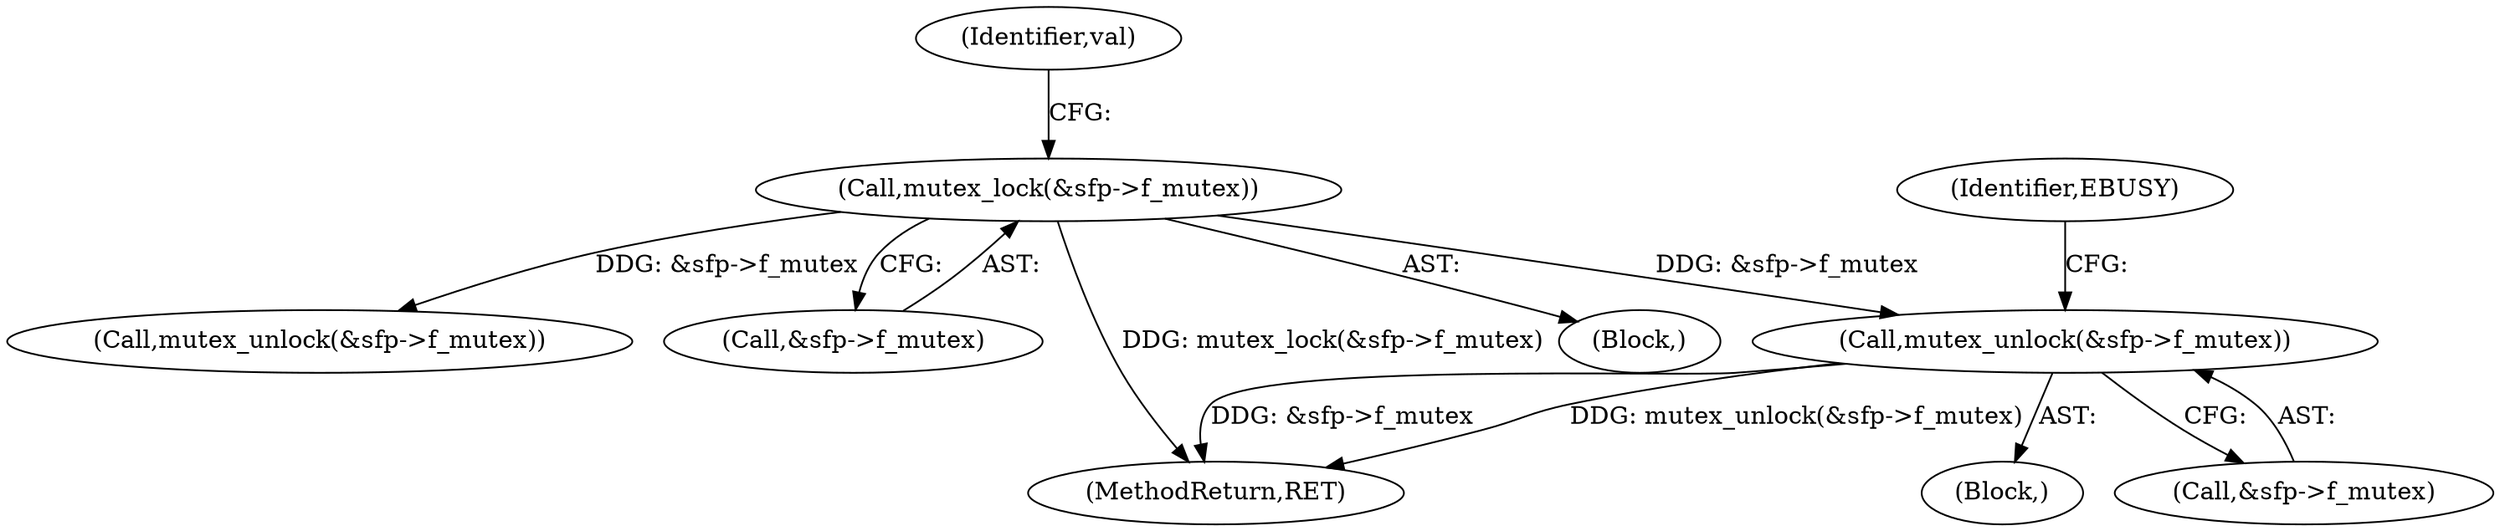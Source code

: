 digraph "0_linux_3e0097499839e0fe3af380410eababe5a47c4cf9_0@API" {
"1000658" [label="(Call,mutex_unlock(&sfp->f_mutex))"];
"1000635" [label="(Call,mutex_lock(&sfp->f_mutex))"];
"1000635" [label="(Call,mutex_lock(&sfp->f_mutex))"];
"1000642" [label="(Identifier,val)"];
"1000665" [label="(Identifier,EBUSY)"];
"1000658" [label="(Call,mutex_unlock(&sfp->f_mutex))"];
"1000675" [label="(Call,mutex_unlock(&sfp->f_mutex))"];
"1000636" [label="(Call,&sfp->f_mutex)"];
"1001060" [label="(MethodReturn,RET)"];
"1000167" [label="(Block,)"];
"1000657" [label="(Block,)"];
"1000659" [label="(Call,&sfp->f_mutex)"];
"1000658" -> "1000657"  [label="AST: "];
"1000658" -> "1000659"  [label="CFG: "];
"1000659" -> "1000658"  [label="AST: "];
"1000665" -> "1000658"  [label="CFG: "];
"1000658" -> "1001060"  [label="DDG: mutex_unlock(&sfp->f_mutex)"];
"1000658" -> "1001060"  [label="DDG: &sfp->f_mutex"];
"1000635" -> "1000658"  [label="DDG: &sfp->f_mutex"];
"1000635" -> "1000167"  [label="AST: "];
"1000635" -> "1000636"  [label="CFG: "];
"1000636" -> "1000635"  [label="AST: "];
"1000642" -> "1000635"  [label="CFG: "];
"1000635" -> "1001060"  [label="DDG: mutex_lock(&sfp->f_mutex)"];
"1000635" -> "1000675"  [label="DDG: &sfp->f_mutex"];
}
